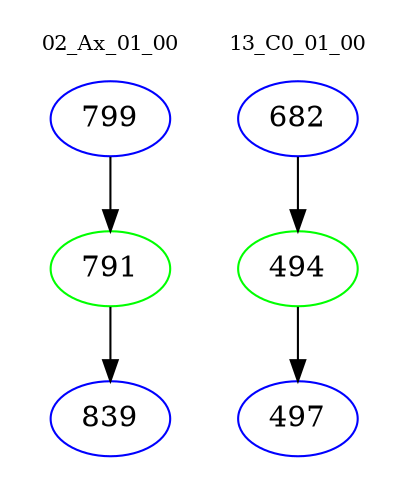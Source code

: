 digraph{
subgraph cluster_0 {
color = white
label = "02_Ax_01_00";
fontsize=10;
T0_799 [label="799", color="blue"]
T0_799 -> T0_791 [color="black"]
T0_791 [label="791", color="green"]
T0_791 -> T0_839 [color="black"]
T0_839 [label="839", color="blue"]
}
subgraph cluster_1 {
color = white
label = "13_C0_01_00";
fontsize=10;
T1_682 [label="682", color="blue"]
T1_682 -> T1_494 [color="black"]
T1_494 [label="494", color="green"]
T1_494 -> T1_497 [color="black"]
T1_497 [label="497", color="blue"]
}
}
